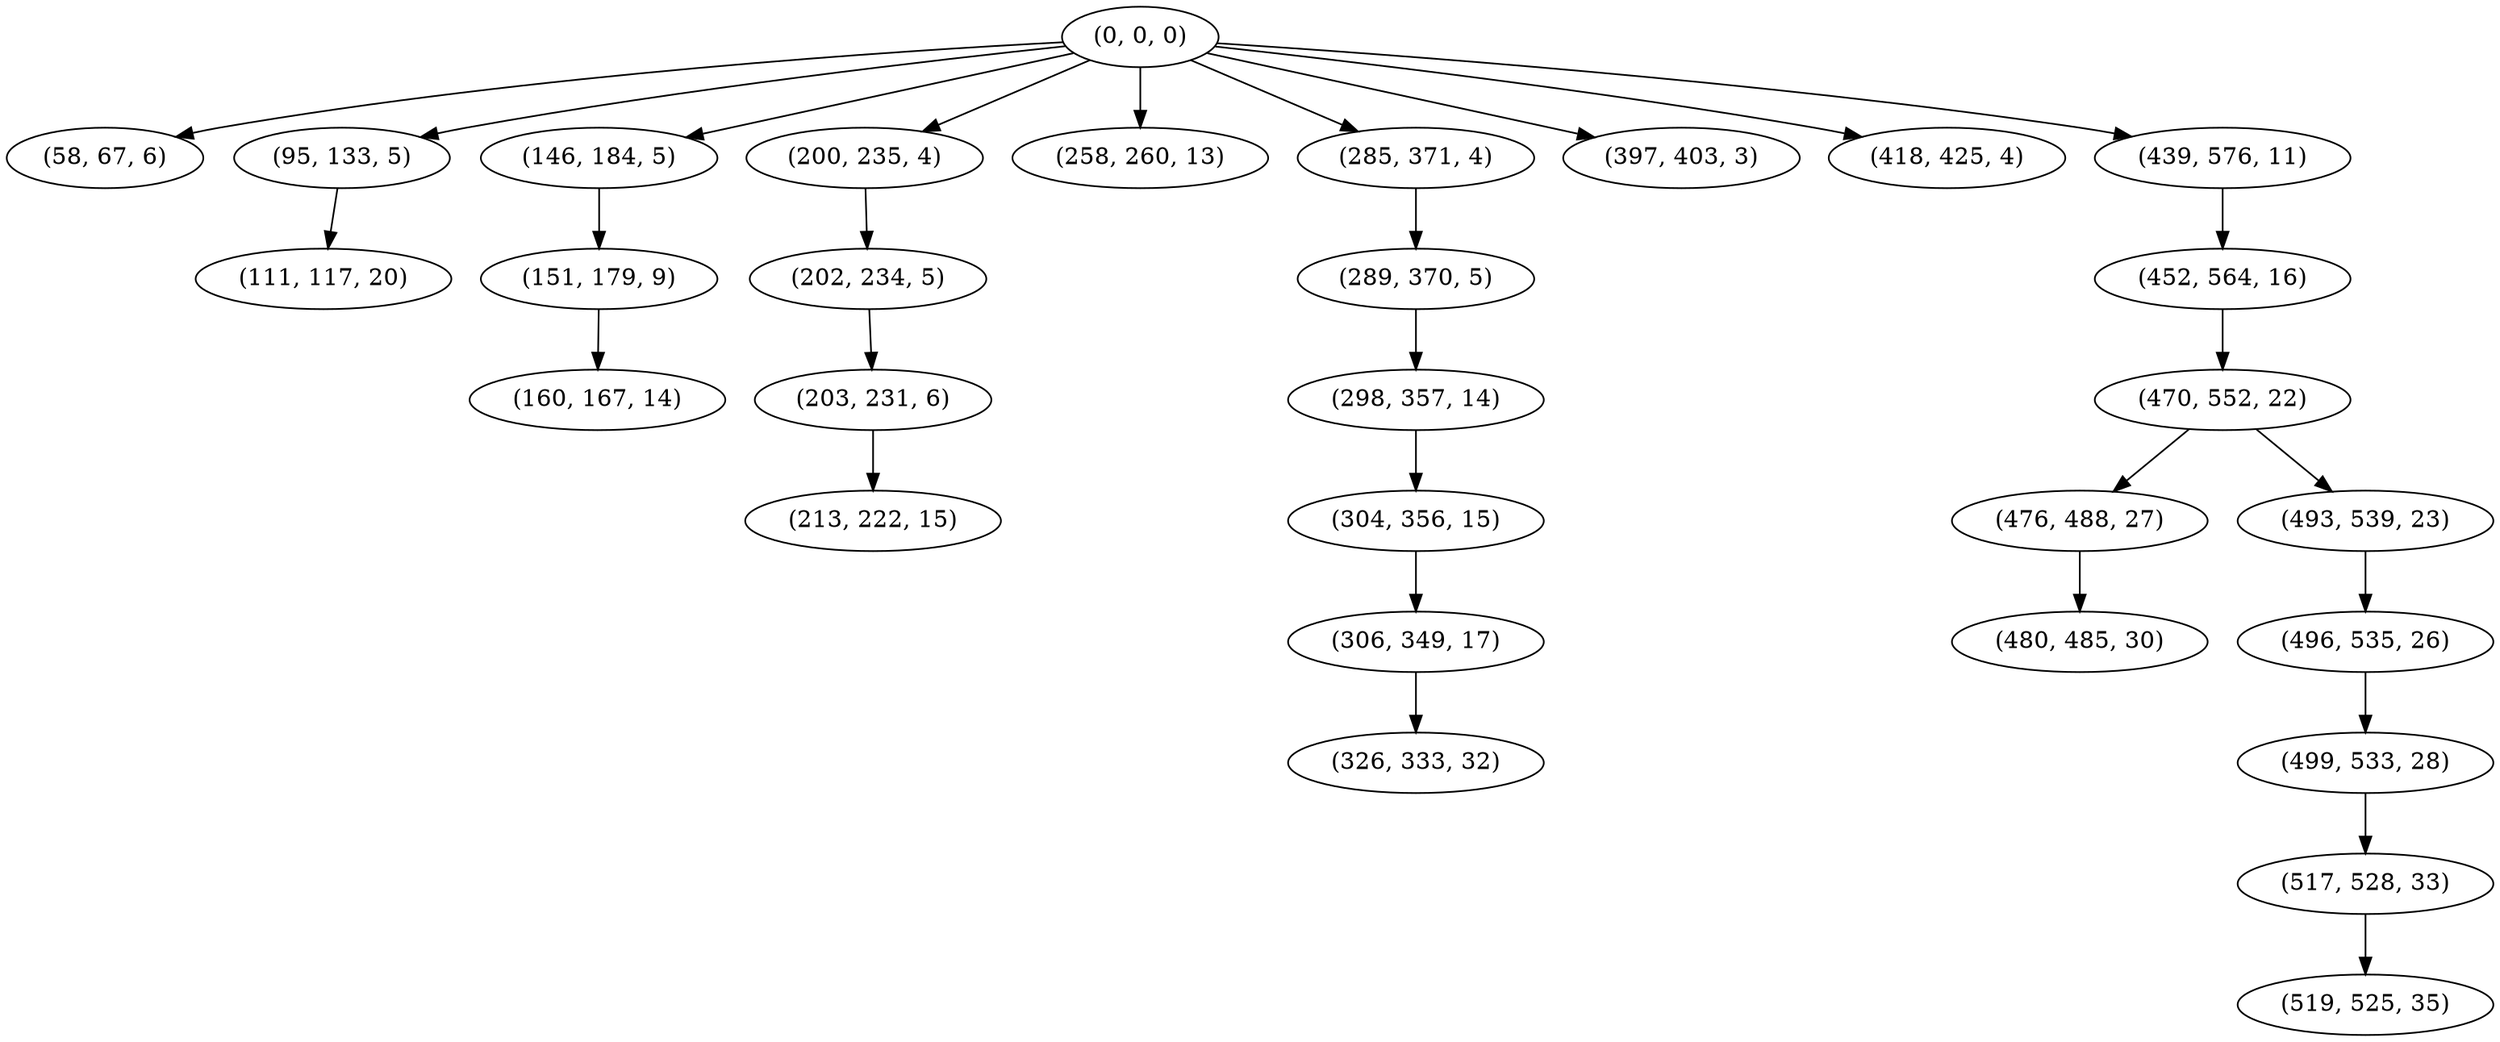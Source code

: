 digraph tree {
    "(0, 0, 0)";
    "(58, 67, 6)";
    "(95, 133, 5)";
    "(111, 117, 20)";
    "(146, 184, 5)";
    "(151, 179, 9)";
    "(160, 167, 14)";
    "(200, 235, 4)";
    "(202, 234, 5)";
    "(203, 231, 6)";
    "(213, 222, 15)";
    "(258, 260, 13)";
    "(285, 371, 4)";
    "(289, 370, 5)";
    "(298, 357, 14)";
    "(304, 356, 15)";
    "(306, 349, 17)";
    "(326, 333, 32)";
    "(397, 403, 3)";
    "(418, 425, 4)";
    "(439, 576, 11)";
    "(452, 564, 16)";
    "(470, 552, 22)";
    "(476, 488, 27)";
    "(480, 485, 30)";
    "(493, 539, 23)";
    "(496, 535, 26)";
    "(499, 533, 28)";
    "(517, 528, 33)";
    "(519, 525, 35)";
    "(0, 0, 0)" -> "(58, 67, 6)";
    "(0, 0, 0)" -> "(95, 133, 5)";
    "(0, 0, 0)" -> "(146, 184, 5)";
    "(0, 0, 0)" -> "(200, 235, 4)";
    "(0, 0, 0)" -> "(258, 260, 13)";
    "(0, 0, 0)" -> "(285, 371, 4)";
    "(0, 0, 0)" -> "(397, 403, 3)";
    "(0, 0, 0)" -> "(418, 425, 4)";
    "(0, 0, 0)" -> "(439, 576, 11)";
    "(95, 133, 5)" -> "(111, 117, 20)";
    "(146, 184, 5)" -> "(151, 179, 9)";
    "(151, 179, 9)" -> "(160, 167, 14)";
    "(200, 235, 4)" -> "(202, 234, 5)";
    "(202, 234, 5)" -> "(203, 231, 6)";
    "(203, 231, 6)" -> "(213, 222, 15)";
    "(285, 371, 4)" -> "(289, 370, 5)";
    "(289, 370, 5)" -> "(298, 357, 14)";
    "(298, 357, 14)" -> "(304, 356, 15)";
    "(304, 356, 15)" -> "(306, 349, 17)";
    "(306, 349, 17)" -> "(326, 333, 32)";
    "(439, 576, 11)" -> "(452, 564, 16)";
    "(452, 564, 16)" -> "(470, 552, 22)";
    "(470, 552, 22)" -> "(476, 488, 27)";
    "(470, 552, 22)" -> "(493, 539, 23)";
    "(476, 488, 27)" -> "(480, 485, 30)";
    "(493, 539, 23)" -> "(496, 535, 26)";
    "(496, 535, 26)" -> "(499, 533, 28)";
    "(499, 533, 28)" -> "(517, 528, 33)";
    "(517, 528, 33)" -> "(519, 525, 35)";
}
